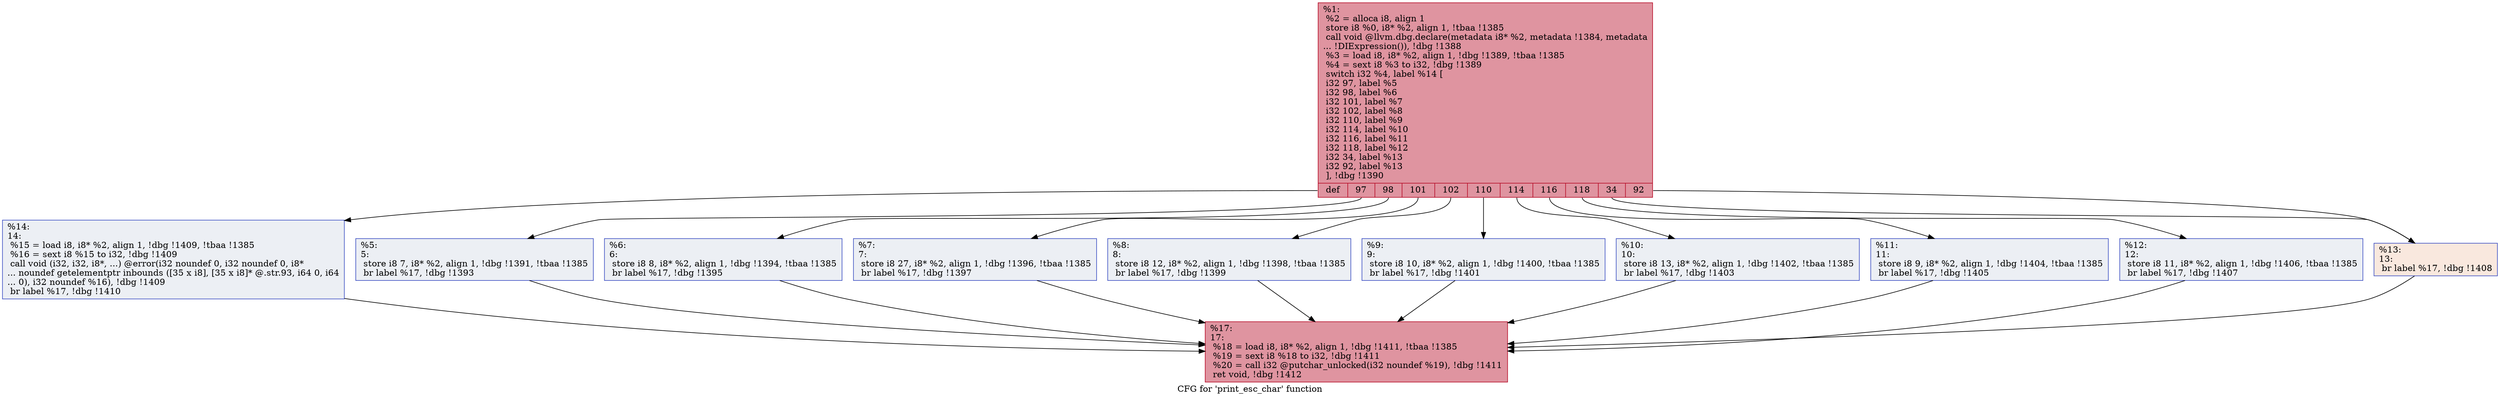 digraph "CFG for 'print_esc_char' function" {
	label="CFG for 'print_esc_char' function";

	Node0x16390c0 [shape=record,color="#b70d28ff", style=filled, fillcolor="#b70d2870",label="{%1:\l  %2 = alloca i8, align 1\l  store i8 %0, i8* %2, align 1, !tbaa !1385\l  call void @llvm.dbg.declare(metadata i8* %2, metadata !1384, metadata\l... !DIExpression()), !dbg !1388\l  %3 = load i8, i8* %2, align 1, !dbg !1389, !tbaa !1385\l  %4 = sext i8 %3 to i32, !dbg !1389\l  switch i32 %4, label %14 [\l    i32 97, label %5\l    i32 98, label %6\l    i32 101, label %7\l    i32 102, label %8\l    i32 110, label %9\l    i32 114, label %10\l    i32 116, label %11\l    i32 118, label %12\l    i32 34, label %13\l    i32 92, label %13\l  ], !dbg !1390\l|{<s0>def|<s1>97|<s2>98|<s3>101|<s4>102|<s5>110|<s6>114|<s7>116|<s8>118|<s9>34|<s10>92}}"];
	Node0x16390c0:s0 -> Node0x1639a30;
	Node0x16390c0:s1 -> Node0x1639760;
	Node0x16390c0:s2 -> Node0x16397b0;
	Node0x16390c0:s3 -> Node0x1639800;
	Node0x16390c0:s4 -> Node0x1639850;
	Node0x16390c0:s5 -> Node0x16398a0;
	Node0x16390c0:s6 -> Node0x16398f0;
	Node0x16390c0:s7 -> Node0x1639940;
	Node0x16390c0:s8 -> Node0x1639990;
	Node0x16390c0:s9 -> Node0x16399e0;
	Node0x16390c0:s10 -> Node0x16399e0;
	Node0x1639760 [shape=record,color="#3d50c3ff", style=filled, fillcolor="#d4dbe670",label="{%5:\l5:                                                \l  store i8 7, i8* %2, align 1, !dbg !1391, !tbaa !1385\l  br label %17, !dbg !1393\l}"];
	Node0x1639760 -> Node0x1639a80;
	Node0x16397b0 [shape=record,color="#3d50c3ff", style=filled, fillcolor="#d4dbe670",label="{%6:\l6:                                                \l  store i8 8, i8* %2, align 1, !dbg !1394, !tbaa !1385\l  br label %17, !dbg !1395\l}"];
	Node0x16397b0 -> Node0x1639a80;
	Node0x1639800 [shape=record,color="#3d50c3ff", style=filled, fillcolor="#d4dbe670",label="{%7:\l7:                                                \l  store i8 27, i8* %2, align 1, !dbg !1396, !tbaa !1385\l  br label %17, !dbg !1397\l}"];
	Node0x1639800 -> Node0x1639a80;
	Node0x1639850 [shape=record,color="#3d50c3ff", style=filled, fillcolor="#d4dbe670",label="{%8:\l8:                                                \l  store i8 12, i8* %2, align 1, !dbg !1398, !tbaa !1385\l  br label %17, !dbg !1399\l}"];
	Node0x1639850 -> Node0x1639a80;
	Node0x16398a0 [shape=record,color="#3d50c3ff", style=filled, fillcolor="#d4dbe670",label="{%9:\l9:                                                \l  store i8 10, i8* %2, align 1, !dbg !1400, !tbaa !1385\l  br label %17, !dbg !1401\l}"];
	Node0x16398a0 -> Node0x1639a80;
	Node0x16398f0 [shape=record,color="#3d50c3ff", style=filled, fillcolor="#d4dbe670",label="{%10:\l10:                                               \l  store i8 13, i8* %2, align 1, !dbg !1402, !tbaa !1385\l  br label %17, !dbg !1403\l}"];
	Node0x16398f0 -> Node0x1639a80;
	Node0x1639940 [shape=record,color="#3d50c3ff", style=filled, fillcolor="#d4dbe670",label="{%11:\l11:                                               \l  store i8 9, i8* %2, align 1, !dbg !1404, !tbaa !1385\l  br label %17, !dbg !1405\l}"];
	Node0x1639940 -> Node0x1639a80;
	Node0x1639990 [shape=record,color="#3d50c3ff", style=filled, fillcolor="#d4dbe670",label="{%12:\l12:                                               \l  store i8 11, i8* %2, align 1, !dbg !1406, !tbaa !1385\l  br label %17, !dbg !1407\l}"];
	Node0x1639990 -> Node0x1639a80;
	Node0x16399e0 [shape=record,color="#3d50c3ff", style=filled, fillcolor="#f2cab570",label="{%13:\l13:                                               \l  br label %17, !dbg !1408\l}"];
	Node0x16399e0 -> Node0x1639a80;
	Node0x1639a30 [shape=record,color="#3d50c3ff", style=filled, fillcolor="#d4dbe670",label="{%14:\l14:                                               \l  %15 = load i8, i8* %2, align 1, !dbg !1409, !tbaa !1385\l  %16 = sext i8 %15 to i32, !dbg !1409\l  call void (i32, i32, i8*, ...) @error(i32 noundef 0, i32 noundef 0, i8*\l... noundef getelementptr inbounds ([35 x i8], [35 x i8]* @.str.93, i64 0, i64\l... 0), i32 noundef %16), !dbg !1409\l  br label %17, !dbg !1410\l}"];
	Node0x1639a30 -> Node0x1639a80;
	Node0x1639a80 [shape=record,color="#b70d28ff", style=filled, fillcolor="#b70d2870",label="{%17:\l17:                                               \l  %18 = load i8, i8* %2, align 1, !dbg !1411, !tbaa !1385\l  %19 = sext i8 %18 to i32, !dbg !1411\l  %20 = call i32 @putchar_unlocked(i32 noundef %19), !dbg !1411\l  ret void, !dbg !1412\l}"];
}
